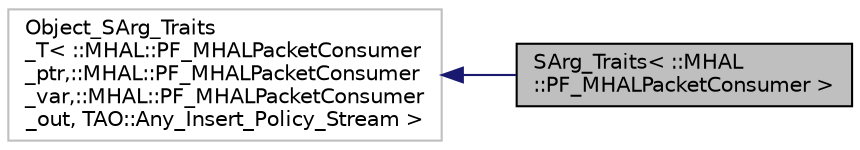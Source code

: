 digraph "SArg_Traits&lt; ::MHAL::PF_MHALPacketConsumer &gt;"
{
 // INTERACTIVE_SVG=YES
  edge [fontname="Helvetica",fontsize="10",labelfontname="Helvetica",labelfontsize="10"];
  node [fontname="Helvetica",fontsize="10",shape=record];
  rankdir="LR";
  Node1 [label="SArg_Traits\< ::MHAL\l::PF_MHALPacketConsumer \>",height=0.2,width=0.4,color="black", fillcolor="grey75", style="filled", fontcolor="black"];
  Node2 -> Node1 [dir="back",color="midnightblue",fontsize="10",style="solid",fontname="Helvetica"];
  Node2 [label="Object_SArg_Traits\l_T\< ::MHAL::PF_MHALPacketConsumer\l_ptr,::MHAL::PF_MHALPacketConsumer\l_var,::MHAL::PF_MHALPacketConsumer\l_out, TAO::Any_Insert_Policy_Stream \>",height=0.2,width=0.4,color="grey75", fillcolor="white", style="filled"];
}

